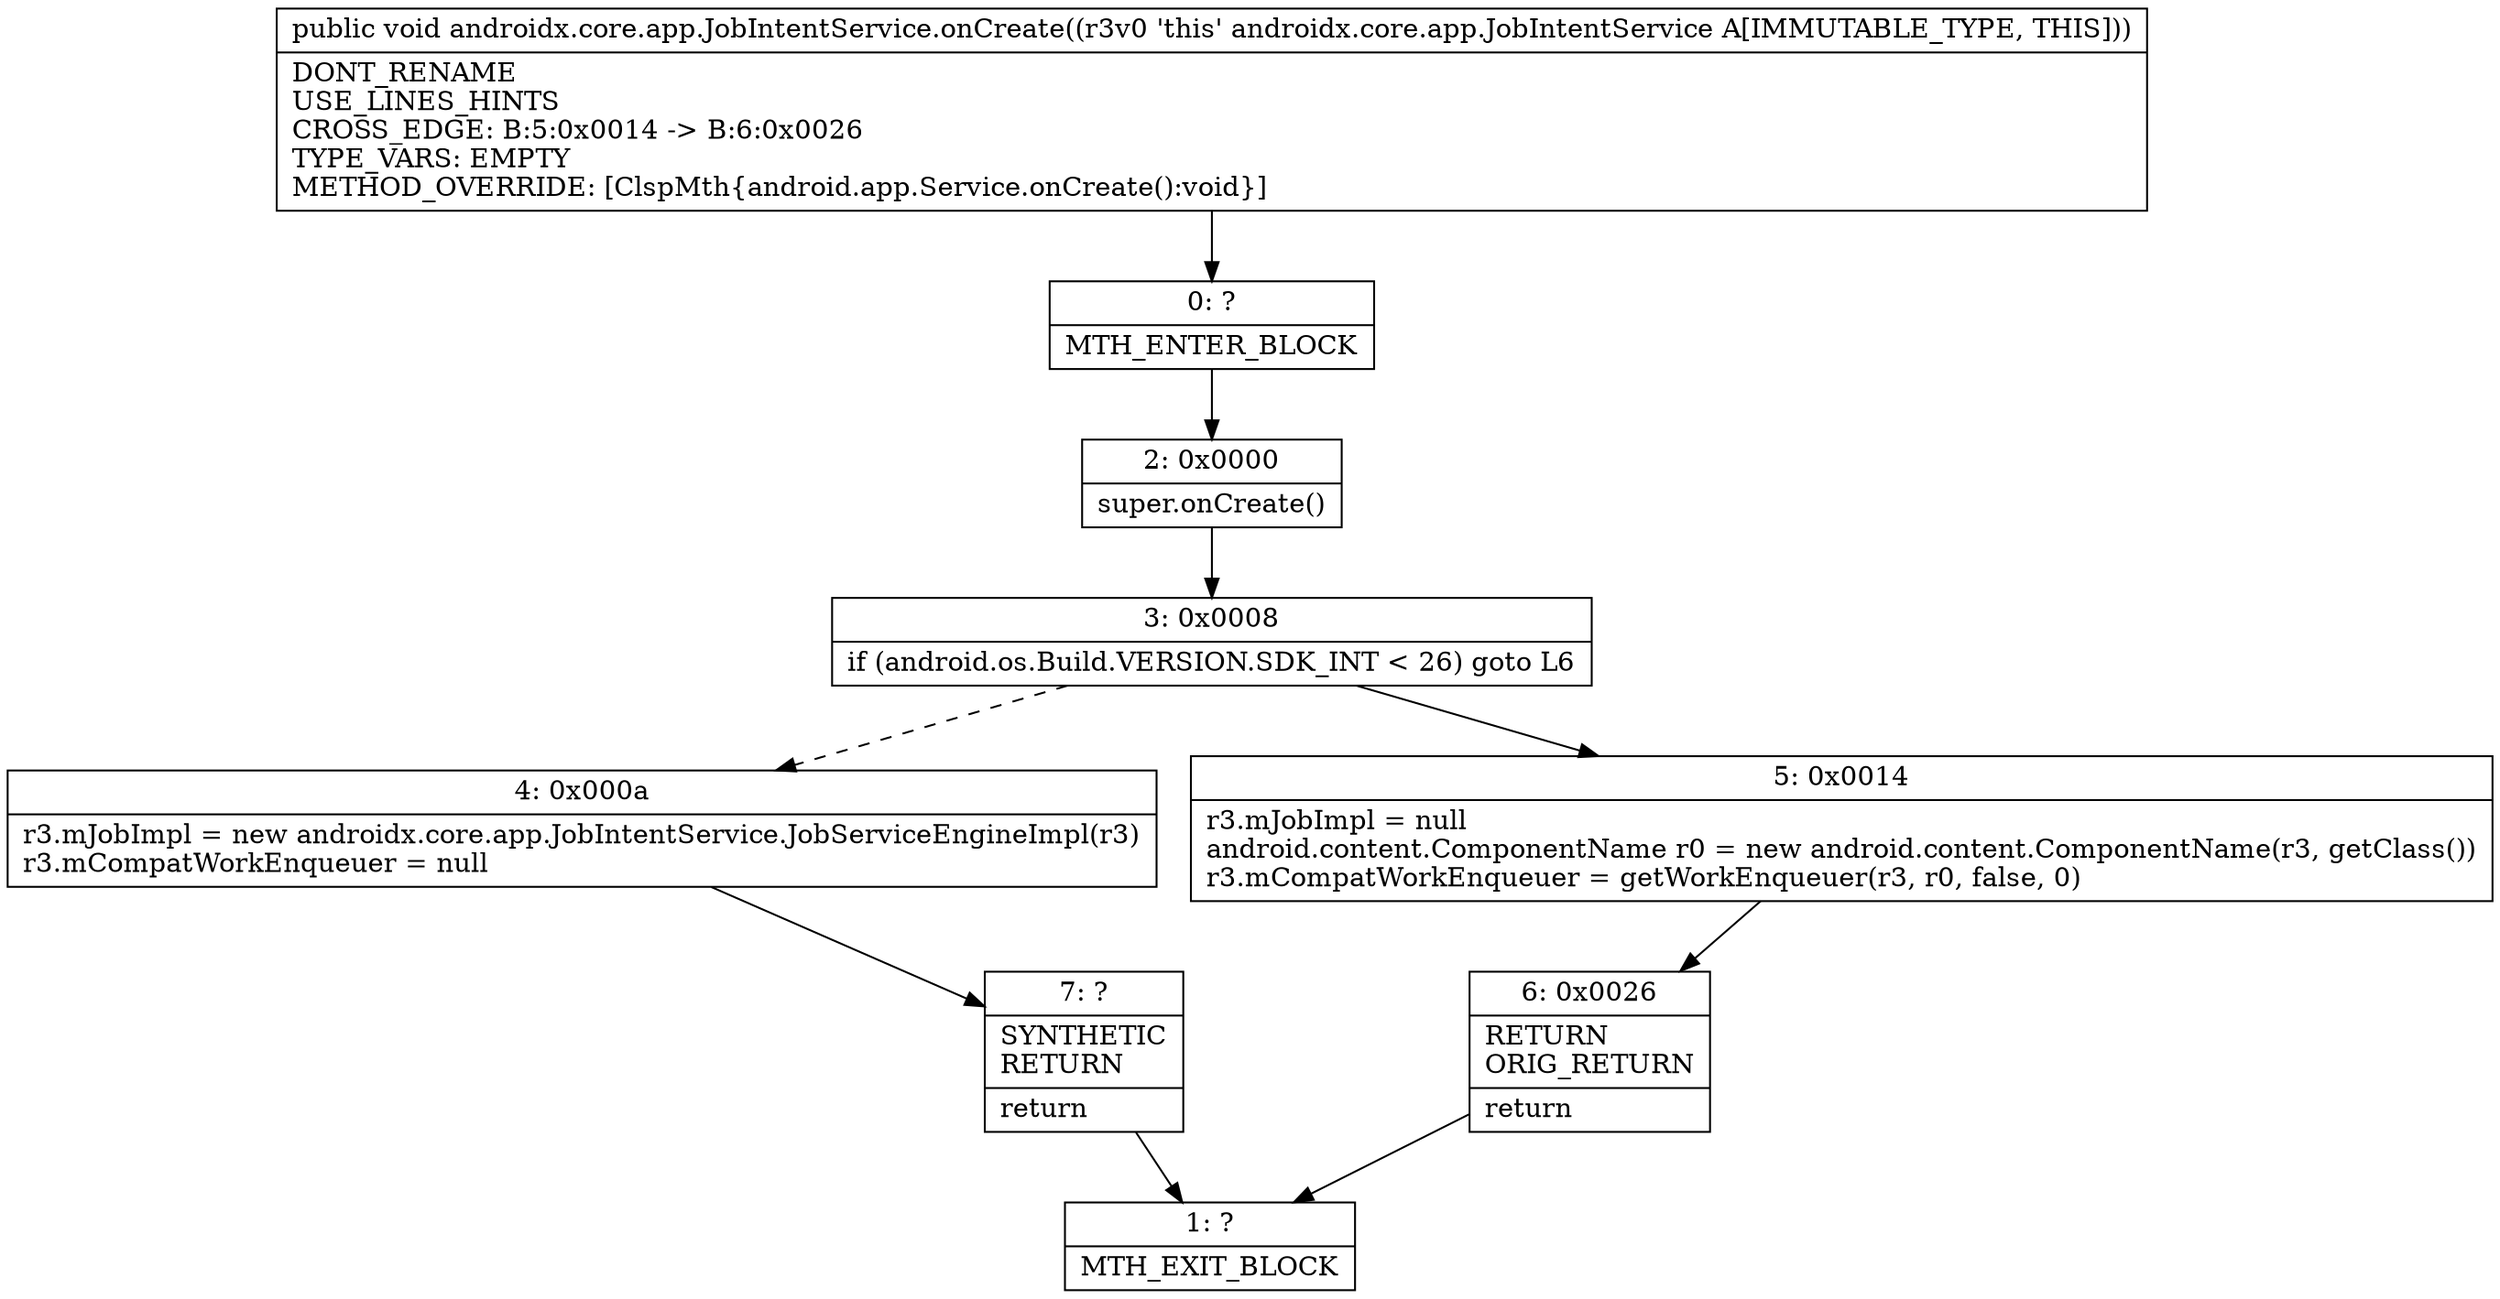 digraph "CFG forandroidx.core.app.JobIntentService.onCreate()V" {
Node_0 [shape=record,label="{0\:\ ?|MTH_ENTER_BLOCK\l}"];
Node_2 [shape=record,label="{2\:\ 0x0000|super.onCreate()\l}"];
Node_3 [shape=record,label="{3\:\ 0x0008|if (android.os.Build.VERSION.SDK_INT \< 26) goto L6\l}"];
Node_4 [shape=record,label="{4\:\ 0x000a|r3.mJobImpl = new androidx.core.app.JobIntentService.JobServiceEngineImpl(r3)\lr3.mCompatWorkEnqueuer = null\l}"];
Node_7 [shape=record,label="{7\:\ ?|SYNTHETIC\lRETURN\l|return\l}"];
Node_1 [shape=record,label="{1\:\ ?|MTH_EXIT_BLOCK\l}"];
Node_5 [shape=record,label="{5\:\ 0x0014|r3.mJobImpl = null\landroid.content.ComponentName r0 = new android.content.ComponentName(r3, getClass())\lr3.mCompatWorkEnqueuer = getWorkEnqueuer(r3, r0, false, 0)\l}"];
Node_6 [shape=record,label="{6\:\ 0x0026|RETURN\lORIG_RETURN\l|return\l}"];
MethodNode[shape=record,label="{public void androidx.core.app.JobIntentService.onCreate((r3v0 'this' androidx.core.app.JobIntentService A[IMMUTABLE_TYPE, THIS]))  | DONT_RENAME\lUSE_LINES_HINTS\lCROSS_EDGE: B:5:0x0014 \-\> B:6:0x0026\lTYPE_VARS: EMPTY\lMETHOD_OVERRIDE: [ClspMth\{android.app.Service.onCreate():void\}]\l}"];
MethodNode -> Node_0;Node_0 -> Node_2;
Node_2 -> Node_3;
Node_3 -> Node_4[style=dashed];
Node_3 -> Node_5;
Node_4 -> Node_7;
Node_7 -> Node_1;
Node_5 -> Node_6;
Node_6 -> Node_1;
}

